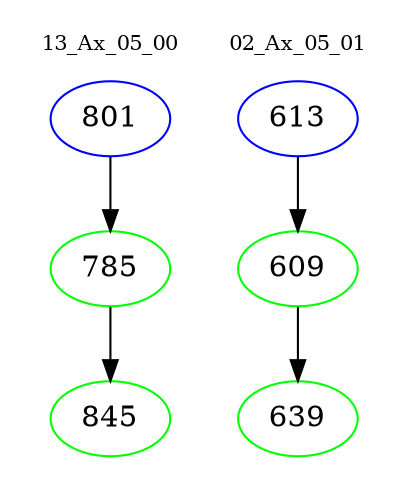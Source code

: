 digraph{
subgraph cluster_0 {
color = white
label = "13_Ax_05_00";
fontsize=10;
T0_801 [label="801", color="blue"]
T0_801 -> T0_785 [color="black"]
T0_785 [label="785", color="green"]
T0_785 -> T0_845 [color="black"]
T0_845 [label="845", color="green"]
}
subgraph cluster_1 {
color = white
label = "02_Ax_05_01";
fontsize=10;
T1_613 [label="613", color="blue"]
T1_613 -> T1_609 [color="black"]
T1_609 [label="609", color="green"]
T1_609 -> T1_639 [color="black"]
T1_639 [label="639", color="green"]
}
}
